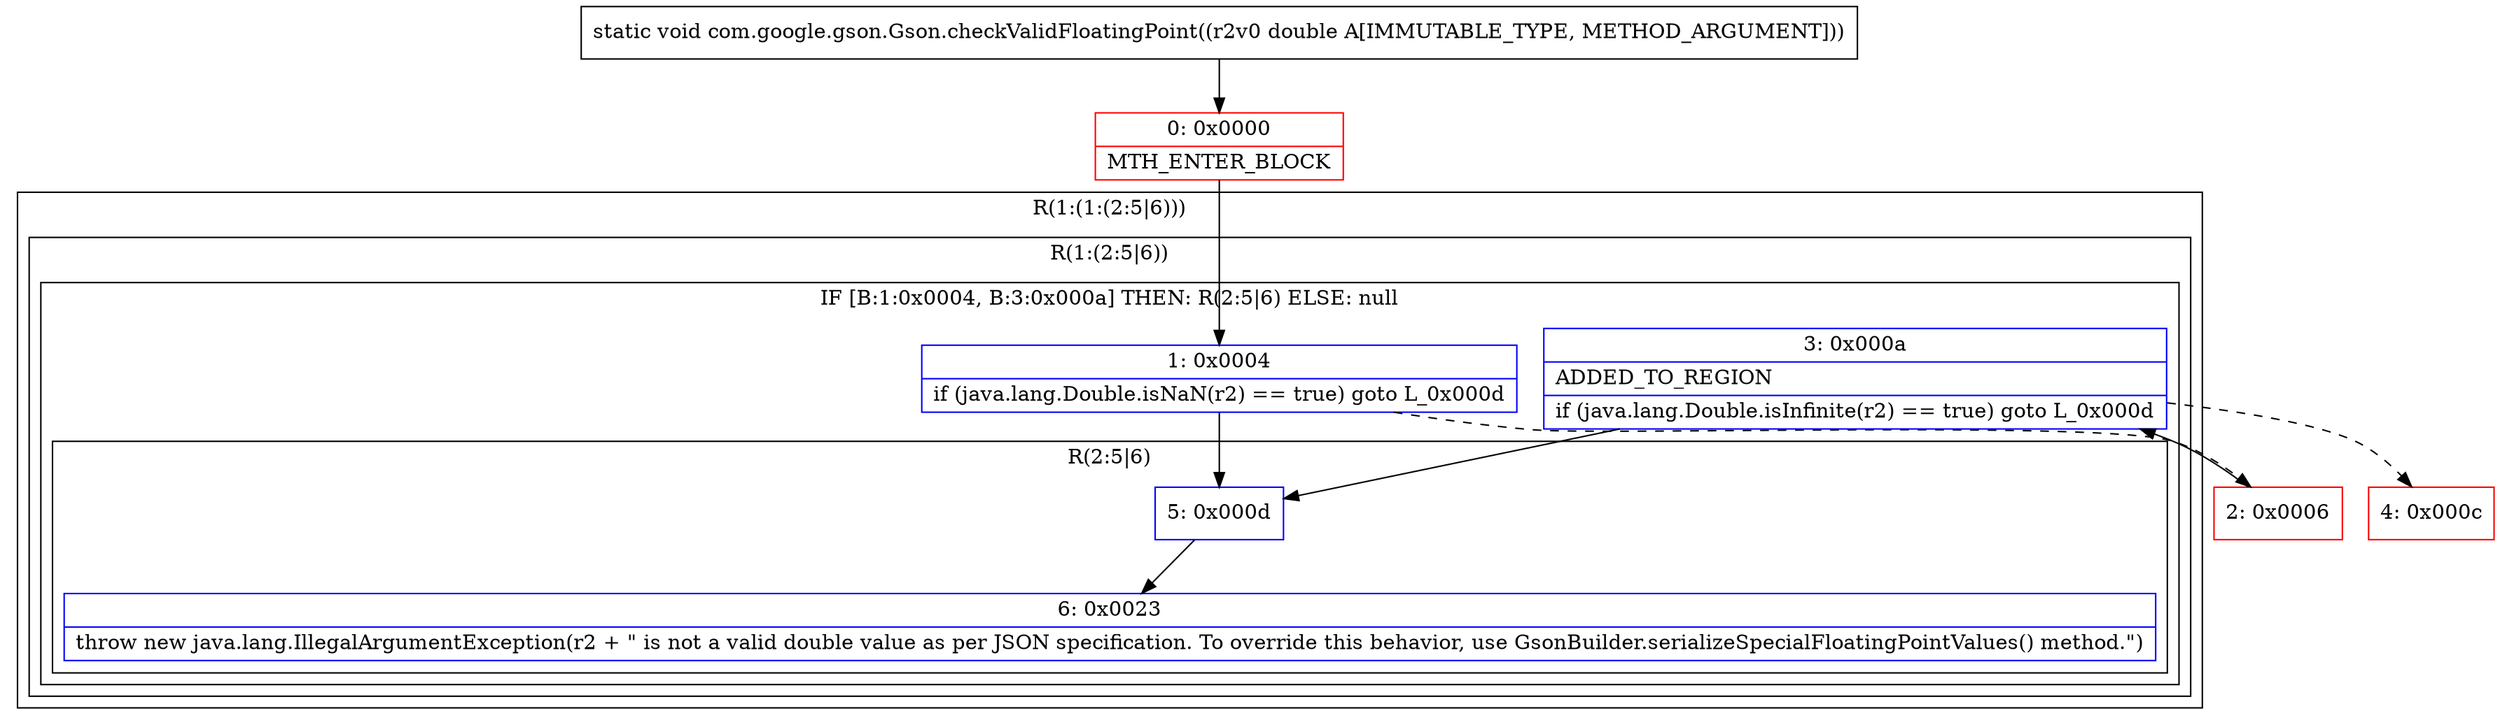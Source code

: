 digraph "CFG forcom.google.gson.Gson.checkValidFloatingPoint(D)V" {
subgraph cluster_Region_715916952 {
label = "R(1:(1:(2:5|6)))";
node [shape=record,color=blue];
subgraph cluster_Region_901517693 {
label = "R(1:(2:5|6))";
node [shape=record,color=blue];
subgraph cluster_IfRegion_1204681507 {
label = "IF [B:1:0x0004, B:3:0x000a] THEN: R(2:5|6) ELSE: null";
node [shape=record,color=blue];
Node_1 [shape=record,label="{1\:\ 0x0004|if (java.lang.Double.isNaN(r2) == true) goto L_0x000d\l}"];
Node_3 [shape=record,label="{3\:\ 0x000a|ADDED_TO_REGION\l|if (java.lang.Double.isInfinite(r2) == true) goto L_0x000d\l}"];
subgraph cluster_Region_459045588 {
label = "R(2:5|6)";
node [shape=record,color=blue];
Node_5 [shape=record,label="{5\:\ 0x000d}"];
Node_6 [shape=record,label="{6\:\ 0x0023|throw new java.lang.IllegalArgumentException(r2 + \" is not a valid double value as per JSON specification. To override this behavior, use GsonBuilder.serializeSpecialFloatingPointValues() method.\")\l}"];
}
}
}
}
Node_0 [shape=record,color=red,label="{0\:\ 0x0000|MTH_ENTER_BLOCK\l}"];
Node_2 [shape=record,color=red,label="{2\:\ 0x0006}"];
Node_4 [shape=record,color=red,label="{4\:\ 0x000c}"];
MethodNode[shape=record,label="{static void com.google.gson.Gson.checkValidFloatingPoint((r2v0 double A[IMMUTABLE_TYPE, METHOD_ARGUMENT])) }"];
MethodNode -> Node_0;
Node_1 -> Node_2[style=dashed];
Node_1 -> Node_5;
Node_3 -> Node_4[style=dashed];
Node_3 -> Node_5;
Node_5 -> Node_6;
Node_0 -> Node_1;
Node_2 -> Node_3;
}

